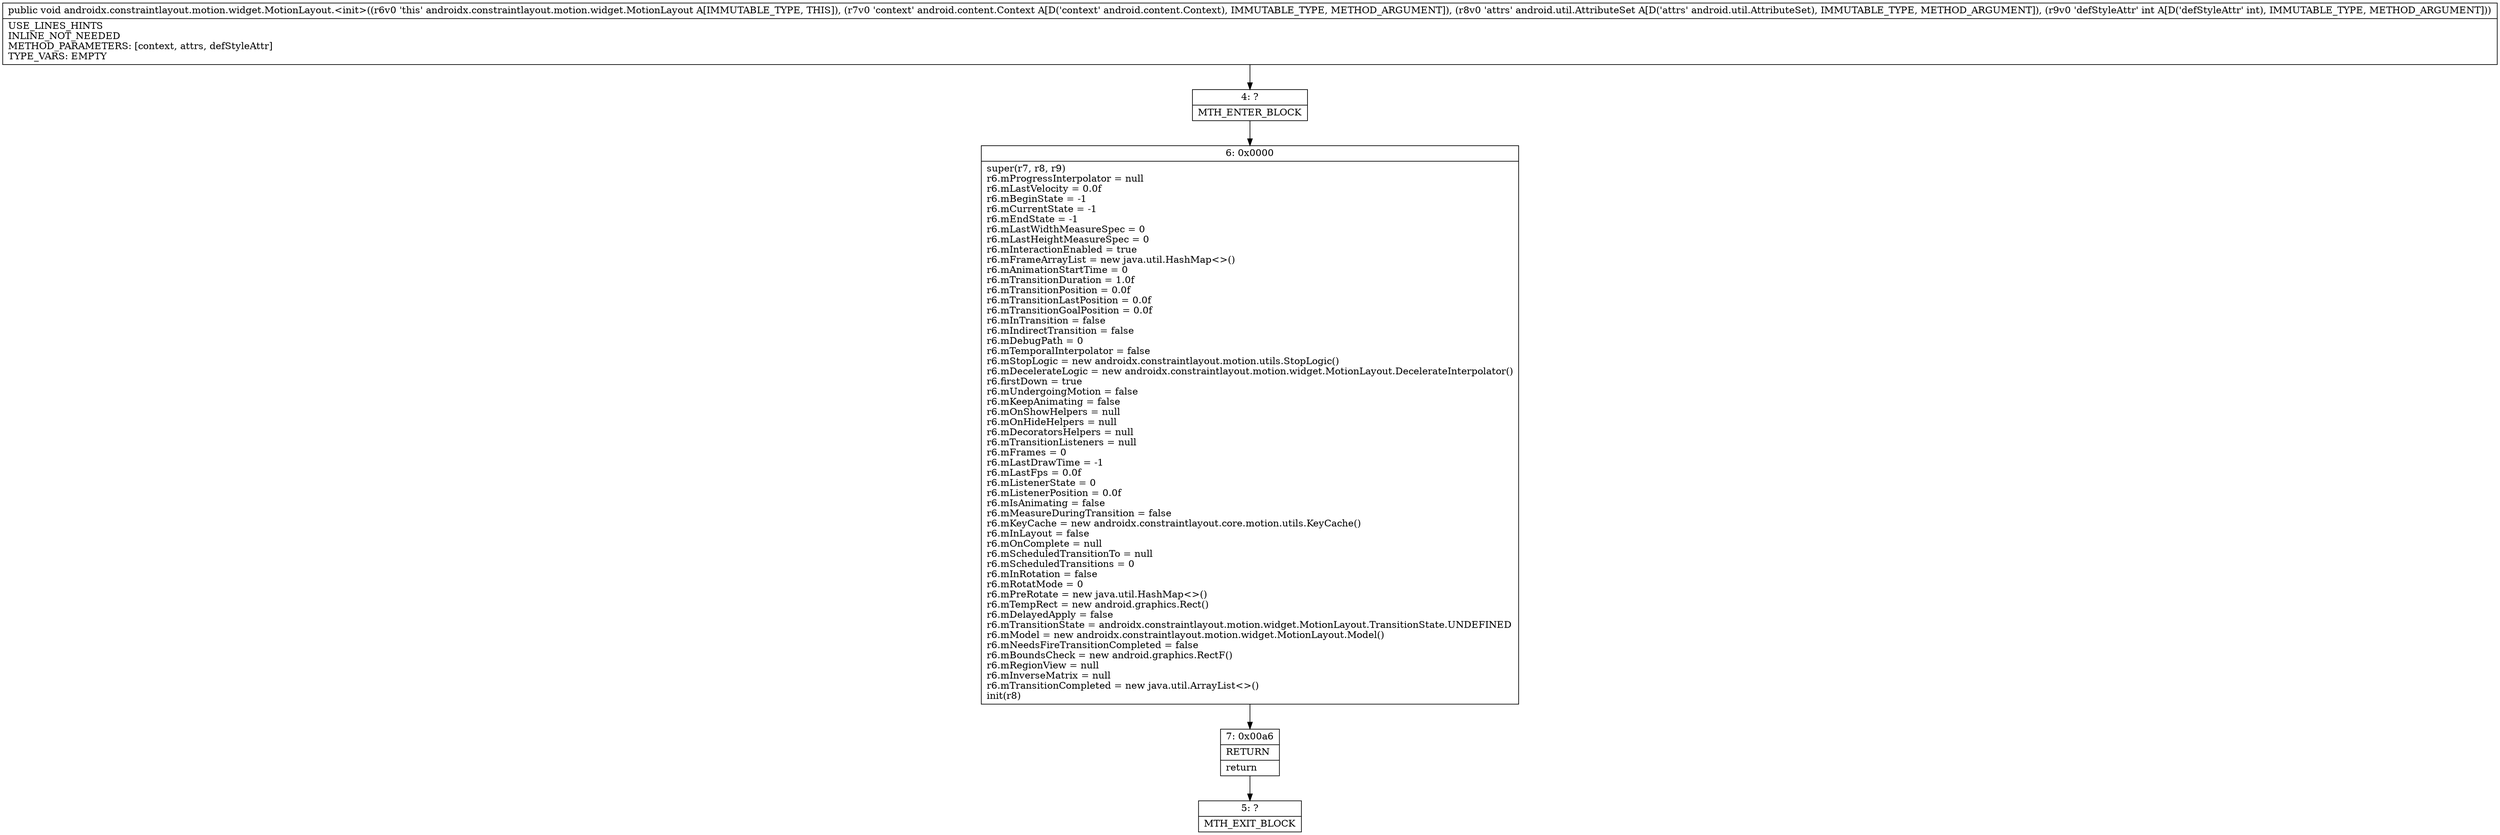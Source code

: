 digraph "CFG forandroidx.constraintlayout.motion.widget.MotionLayout.\<init\>(Landroid\/content\/Context;Landroid\/util\/AttributeSet;I)V" {
Node_4 [shape=record,label="{4\:\ ?|MTH_ENTER_BLOCK\l}"];
Node_6 [shape=record,label="{6\:\ 0x0000|super(r7, r8, r9)\lr6.mProgressInterpolator = null\lr6.mLastVelocity = 0.0f\lr6.mBeginState = \-1\lr6.mCurrentState = \-1\lr6.mEndState = \-1\lr6.mLastWidthMeasureSpec = 0\lr6.mLastHeightMeasureSpec = 0\lr6.mInteractionEnabled = true\lr6.mFrameArrayList = new java.util.HashMap\<\>()\lr6.mAnimationStartTime = 0\lr6.mTransitionDuration = 1.0f\lr6.mTransitionPosition = 0.0f\lr6.mTransitionLastPosition = 0.0f\lr6.mTransitionGoalPosition = 0.0f\lr6.mInTransition = false\lr6.mIndirectTransition = false\lr6.mDebugPath = 0\lr6.mTemporalInterpolator = false\lr6.mStopLogic = new androidx.constraintlayout.motion.utils.StopLogic()\lr6.mDecelerateLogic = new androidx.constraintlayout.motion.widget.MotionLayout.DecelerateInterpolator()\lr6.firstDown = true\lr6.mUndergoingMotion = false\lr6.mKeepAnimating = false\lr6.mOnShowHelpers = null\lr6.mOnHideHelpers = null\lr6.mDecoratorsHelpers = null\lr6.mTransitionListeners = null\lr6.mFrames = 0\lr6.mLastDrawTime = \-1\lr6.mLastFps = 0.0f\lr6.mListenerState = 0\lr6.mListenerPosition = 0.0f\lr6.mIsAnimating = false\lr6.mMeasureDuringTransition = false\lr6.mKeyCache = new androidx.constraintlayout.core.motion.utils.KeyCache()\lr6.mInLayout = false\lr6.mOnComplete = null\lr6.mScheduledTransitionTo = null\lr6.mScheduledTransitions = 0\lr6.mInRotation = false\lr6.mRotatMode = 0\lr6.mPreRotate = new java.util.HashMap\<\>()\lr6.mTempRect = new android.graphics.Rect()\lr6.mDelayedApply = false\lr6.mTransitionState = androidx.constraintlayout.motion.widget.MotionLayout.TransitionState.UNDEFINED\lr6.mModel = new androidx.constraintlayout.motion.widget.MotionLayout.Model()\lr6.mNeedsFireTransitionCompleted = false\lr6.mBoundsCheck = new android.graphics.RectF()\lr6.mRegionView = null\lr6.mInverseMatrix = null\lr6.mTransitionCompleted = new java.util.ArrayList\<\>()\linit(r8)\l}"];
Node_7 [shape=record,label="{7\:\ 0x00a6|RETURN\l|return\l}"];
Node_5 [shape=record,label="{5\:\ ?|MTH_EXIT_BLOCK\l}"];
MethodNode[shape=record,label="{public void androidx.constraintlayout.motion.widget.MotionLayout.\<init\>((r6v0 'this' androidx.constraintlayout.motion.widget.MotionLayout A[IMMUTABLE_TYPE, THIS]), (r7v0 'context' android.content.Context A[D('context' android.content.Context), IMMUTABLE_TYPE, METHOD_ARGUMENT]), (r8v0 'attrs' android.util.AttributeSet A[D('attrs' android.util.AttributeSet), IMMUTABLE_TYPE, METHOD_ARGUMENT]), (r9v0 'defStyleAttr' int A[D('defStyleAttr' int), IMMUTABLE_TYPE, METHOD_ARGUMENT]))  | USE_LINES_HINTS\lINLINE_NOT_NEEDED\lMETHOD_PARAMETERS: [context, attrs, defStyleAttr]\lTYPE_VARS: EMPTY\l}"];
MethodNode -> Node_4;Node_4 -> Node_6;
Node_6 -> Node_7;
Node_7 -> Node_5;
}

